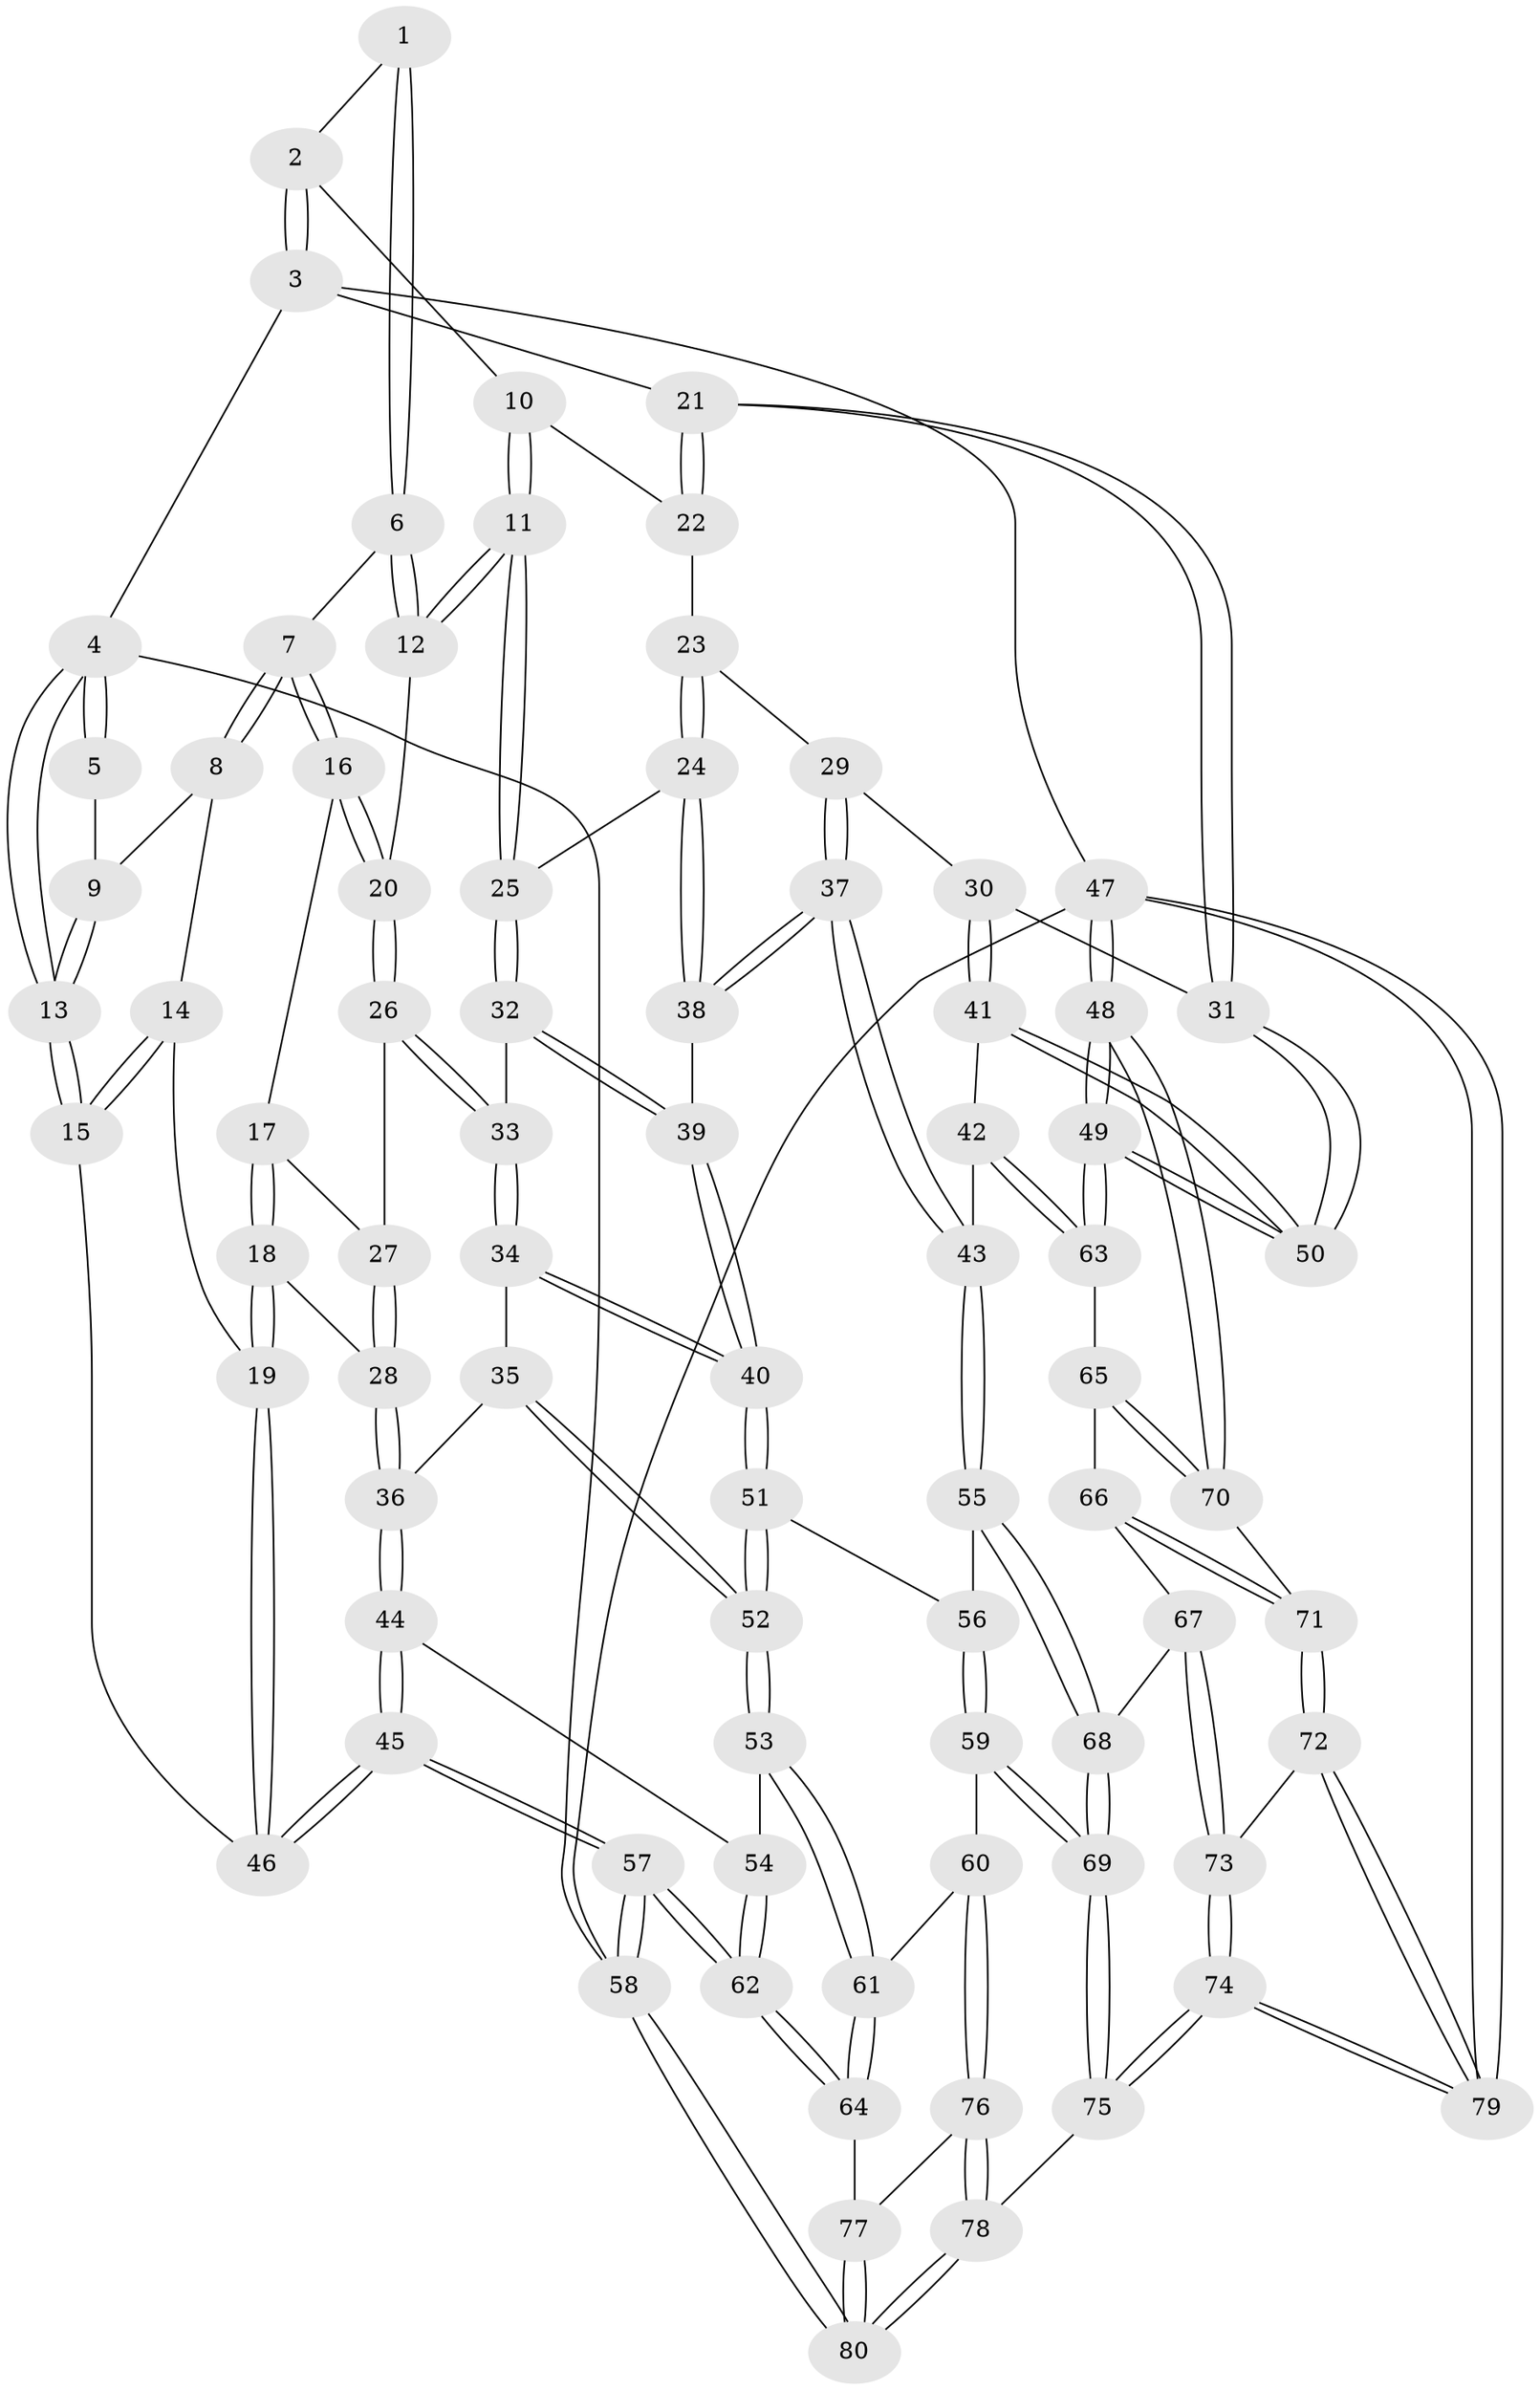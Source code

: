 // coarse degree distribution, {3: 0.22916666666666666, 5: 0.2708333333333333, 6: 0.14583333333333334, 4: 0.3541666666666667}
// Generated by graph-tools (version 1.1) at 2025/24/03/03/25 07:24:33]
// undirected, 80 vertices, 197 edges
graph export_dot {
graph [start="1"]
  node [color=gray90,style=filled];
  1 [pos="+0.296297246249628+0"];
  2 [pos="+0.5838342403725367+0"];
  3 [pos="+1+0"];
  4 [pos="+0+0"];
  5 [pos="+0.24147573064664787+0"];
  6 [pos="+0.2888680154928537+0.04359859296850104"];
  7 [pos="+0.15004487076776366+0.11408582584323487"];
  8 [pos="+0.09774636365246746+0.08663024173244234"];
  9 [pos="+0.09476171663752174+0.06483363984243434"];
  10 [pos="+0.5726038767902928+0.08887971799121971"];
  11 [pos="+0.4713448451343239+0.19844900118808984"];
  12 [pos="+0.35694882822144636+0.1763085204205185"];
  13 [pos="+0+0"];
  14 [pos="+0.06085035511600374+0.1034515739742948"];
  15 [pos="+0+0"];
  16 [pos="+0.1447962172855849+0.17477639620929522"];
  17 [pos="+0.13114448114972724+0.19542813910314855"];
  18 [pos="+0+0.2736870983682323"];
  19 [pos="+0+0.2694657389662895"];
  20 [pos="+0.3088160237703433+0.2274990687178803"];
  21 [pos="+1+0"];
  22 [pos="+0.6951079612305866+0.15484819898547025"];
  23 [pos="+0.719182945429673+0.22767186980239656"];
  24 [pos="+0.5276944369338806+0.29413079672295955"];
  25 [pos="+0.49876711347650243+0.2658004235891918"];
  26 [pos="+0.29461649938538487+0.2536273669649065"];
  27 [pos="+0.1657442739377882+0.2470387407452875"];
  28 [pos="+0.13055352507015416+0.3589635683231522"];
  29 [pos="+0.7692988029303963+0.28884212880158966"];
  30 [pos="+0.8306373711443629+0.3020196562699838"];
  31 [pos="+1+0"];
  32 [pos="+0.4150675802497579+0.3644356529316612"];
  33 [pos="+0.2746426842807666+0.33201857668437257"];
  34 [pos="+0.22804721564606292+0.4085076453924776"];
  35 [pos="+0.22681862587840151+0.40912674217638145"];
  36 [pos="+0.19156965664442532+0.4146028840761701"];
  37 [pos="+0.6004724392123135+0.4222642869951913"];
  38 [pos="+0.5984709599186357+0.42065660854705017"];
  39 [pos="+0.4068859867644308+0.4568907176315781"];
  40 [pos="+0.3899129860752111+0.47416121834495745"];
  41 [pos="+0.8663958045020352+0.4603619021605375"];
  42 [pos="+0.7887774390495575+0.5570183509542589"];
  43 [pos="+0.6485637749225553+0.5633411733475308"];
  44 [pos="+0.13474982509295355+0.49346927563867843"];
  45 [pos="+0+0.6770071879080299"];
  46 [pos="+0+0.2922023602559641"];
  47 [pos="+1+1"];
  48 [pos="+1+0.7190235434432868"];
  49 [pos="+1+0.5806960639039609"];
  50 [pos="+1+0.47794757223853296"];
  51 [pos="+0.39690536707516894+0.5224192385444103"];
  52 [pos="+0.29269505199245976+0.6042210785223046"];
  53 [pos="+0.28179994924668506+0.6321692173933595"];
  54 [pos="+0.21503339140362338+0.6203266872786699"];
  55 [pos="+0.638408352881122+0.576462062882042"];
  56 [pos="+0.46869546840571674+0.5893421350881392"];
  57 [pos="+0+0.8560998133207052"];
  58 [pos="+0+1"];
  59 [pos="+0.3680868074583774+0.751646829643551"];
  60 [pos="+0.36335681697958455+0.7536506009683093"];
  61 [pos="+0.29240542701307787+0.6538544866008138"];
  62 [pos="+0+0.8215324455324269"];
  63 [pos="+0.8422664497656306+0.6298830098778597"];
  64 [pos="+0.037450653426887276+0.8163760948960564"];
  65 [pos="+0.8452975887325996+0.6420431072083391"];
  66 [pos="+0.8303676472832512+0.7583542031576507"];
  67 [pos="+0.8071651581525541+0.7746967668396444"];
  68 [pos="+0.6172340764845643+0.755335575218071"];
  69 [pos="+0.6064789877025567+0.7734155880768342"];
  70 [pos="+1+0.7587586275714004"];
  71 [pos="+0.9353420959284838+0.8175436399094538"];
  72 [pos="+0.9311768819286415+0.8341184014840742"];
  73 [pos="+0.7615317912117187+1"];
  74 [pos="+0.7102824265279+1"];
  75 [pos="+0.630518648998076+1"];
  76 [pos="+0.3450241323261763+0.7908647017443232"];
  77 [pos="+0.27661944735783883+0.8251959390517839"];
  78 [pos="+0.5385223270765914+1"];
  79 [pos="+1+1"];
  80 [pos="+0.25474830058784015+1"];
  1 -- 2;
  1 -- 6;
  1 -- 6;
  2 -- 3;
  2 -- 3;
  2 -- 10;
  3 -- 4;
  3 -- 21;
  3 -- 47;
  4 -- 5;
  4 -- 5;
  4 -- 13;
  4 -- 13;
  4 -- 58;
  5 -- 9;
  6 -- 7;
  6 -- 12;
  6 -- 12;
  7 -- 8;
  7 -- 8;
  7 -- 16;
  7 -- 16;
  8 -- 9;
  8 -- 14;
  9 -- 13;
  9 -- 13;
  10 -- 11;
  10 -- 11;
  10 -- 22;
  11 -- 12;
  11 -- 12;
  11 -- 25;
  11 -- 25;
  12 -- 20;
  13 -- 15;
  13 -- 15;
  14 -- 15;
  14 -- 15;
  14 -- 19;
  15 -- 46;
  16 -- 17;
  16 -- 20;
  16 -- 20;
  17 -- 18;
  17 -- 18;
  17 -- 27;
  18 -- 19;
  18 -- 19;
  18 -- 28;
  19 -- 46;
  19 -- 46;
  20 -- 26;
  20 -- 26;
  21 -- 22;
  21 -- 22;
  21 -- 31;
  21 -- 31;
  22 -- 23;
  23 -- 24;
  23 -- 24;
  23 -- 29;
  24 -- 25;
  24 -- 38;
  24 -- 38;
  25 -- 32;
  25 -- 32;
  26 -- 27;
  26 -- 33;
  26 -- 33;
  27 -- 28;
  27 -- 28;
  28 -- 36;
  28 -- 36;
  29 -- 30;
  29 -- 37;
  29 -- 37;
  30 -- 31;
  30 -- 41;
  30 -- 41;
  31 -- 50;
  31 -- 50;
  32 -- 33;
  32 -- 39;
  32 -- 39;
  33 -- 34;
  33 -- 34;
  34 -- 35;
  34 -- 40;
  34 -- 40;
  35 -- 36;
  35 -- 52;
  35 -- 52;
  36 -- 44;
  36 -- 44;
  37 -- 38;
  37 -- 38;
  37 -- 43;
  37 -- 43;
  38 -- 39;
  39 -- 40;
  39 -- 40;
  40 -- 51;
  40 -- 51;
  41 -- 42;
  41 -- 50;
  41 -- 50;
  42 -- 43;
  42 -- 63;
  42 -- 63;
  43 -- 55;
  43 -- 55;
  44 -- 45;
  44 -- 45;
  44 -- 54;
  45 -- 46;
  45 -- 46;
  45 -- 57;
  45 -- 57;
  47 -- 48;
  47 -- 48;
  47 -- 79;
  47 -- 79;
  47 -- 58;
  48 -- 49;
  48 -- 49;
  48 -- 70;
  48 -- 70;
  49 -- 50;
  49 -- 50;
  49 -- 63;
  49 -- 63;
  51 -- 52;
  51 -- 52;
  51 -- 56;
  52 -- 53;
  52 -- 53;
  53 -- 54;
  53 -- 61;
  53 -- 61;
  54 -- 62;
  54 -- 62;
  55 -- 56;
  55 -- 68;
  55 -- 68;
  56 -- 59;
  56 -- 59;
  57 -- 58;
  57 -- 58;
  57 -- 62;
  57 -- 62;
  58 -- 80;
  58 -- 80;
  59 -- 60;
  59 -- 69;
  59 -- 69;
  60 -- 61;
  60 -- 76;
  60 -- 76;
  61 -- 64;
  61 -- 64;
  62 -- 64;
  62 -- 64;
  63 -- 65;
  64 -- 77;
  65 -- 66;
  65 -- 70;
  65 -- 70;
  66 -- 67;
  66 -- 71;
  66 -- 71;
  67 -- 68;
  67 -- 73;
  67 -- 73;
  68 -- 69;
  68 -- 69;
  69 -- 75;
  69 -- 75;
  70 -- 71;
  71 -- 72;
  71 -- 72;
  72 -- 73;
  72 -- 79;
  72 -- 79;
  73 -- 74;
  73 -- 74;
  74 -- 75;
  74 -- 75;
  74 -- 79;
  74 -- 79;
  75 -- 78;
  76 -- 77;
  76 -- 78;
  76 -- 78;
  77 -- 80;
  77 -- 80;
  78 -- 80;
  78 -- 80;
}
